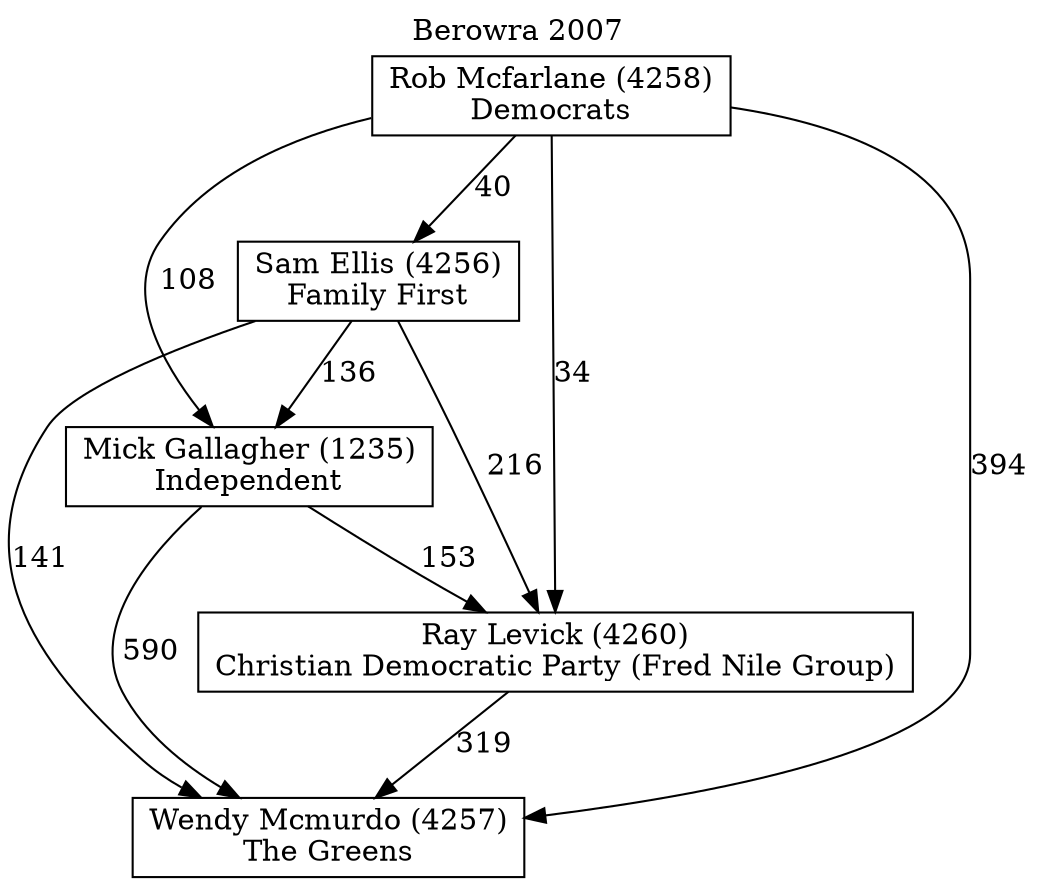 // House preference flow
digraph "Wendy Mcmurdo (4257)_Berowra_2007" {
	graph [label="Berowra 2007" labelloc=t mclimit=10]
	node [shape=box]
	"Wendy Mcmurdo (4257)" [label="Wendy Mcmurdo (4257)
The Greens"]
	"Ray Levick (4260)" [label="Ray Levick (4260)
Christian Democratic Party (Fred Nile Group)"]
	"Mick Gallagher (1235)" [label="Mick Gallagher (1235)
Independent"]
	"Sam Ellis (4256)" [label="Sam Ellis (4256)
Family First"]
	"Rob Mcfarlane (4258)" [label="Rob Mcfarlane (4258)
Democrats"]
	"Wendy Mcmurdo (4257)" [label="Wendy Mcmurdo (4257)
The Greens"]
	"Mick Gallagher (1235)" [label="Mick Gallagher (1235)
Independent"]
	"Sam Ellis (4256)" [label="Sam Ellis (4256)
Family First"]
	"Rob Mcfarlane (4258)" [label="Rob Mcfarlane (4258)
Democrats"]
	"Wendy Mcmurdo (4257)" [label="Wendy Mcmurdo (4257)
The Greens"]
	"Sam Ellis (4256)" [label="Sam Ellis (4256)
Family First"]
	"Rob Mcfarlane (4258)" [label="Rob Mcfarlane (4258)
Democrats"]
	"Wendy Mcmurdo (4257)" [label="Wendy Mcmurdo (4257)
The Greens"]
	"Rob Mcfarlane (4258)" [label="Rob Mcfarlane (4258)
Democrats"]
	"Rob Mcfarlane (4258)" [label="Rob Mcfarlane (4258)
Democrats"]
	"Sam Ellis (4256)" [label="Sam Ellis (4256)
Family First"]
	"Rob Mcfarlane (4258)" [label="Rob Mcfarlane (4258)
Democrats"]
	"Rob Mcfarlane (4258)" [label="Rob Mcfarlane (4258)
Democrats"]
	"Mick Gallagher (1235)" [label="Mick Gallagher (1235)
Independent"]
	"Sam Ellis (4256)" [label="Sam Ellis (4256)
Family First"]
	"Rob Mcfarlane (4258)" [label="Rob Mcfarlane (4258)
Democrats"]
	"Mick Gallagher (1235)" [label="Mick Gallagher (1235)
Independent"]
	"Rob Mcfarlane (4258)" [label="Rob Mcfarlane (4258)
Democrats"]
	"Rob Mcfarlane (4258)" [label="Rob Mcfarlane (4258)
Democrats"]
	"Sam Ellis (4256)" [label="Sam Ellis (4256)
Family First"]
	"Rob Mcfarlane (4258)" [label="Rob Mcfarlane (4258)
Democrats"]
	"Rob Mcfarlane (4258)" [label="Rob Mcfarlane (4258)
Democrats"]
	"Ray Levick (4260)" [label="Ray Levick (4260)
Christian Democratic Party (Fred Nile Group)"]
	"Mick Gallagher (1235)" [label="Mick Gallagher (1235)
Independent"]
	"Sam Ellis (4256)" [label="Sam Ellis (4256)
Family First"]
	"Rob Mcfarlane (4258)" [label="Rob Mcfarlane (4258)
Democrats"]
	"Ray Levick (4260)" [label="Ray Levick (4260)
Christian Democratic Party (Fred Nile Group)"]
	"Sam Ellis (4256)" [label="Sam Ellis (4256)
Family First"]
	"Rob Mcfarlane (4258)" [label="Rob Mcfarlane (4258)
Democrats"]
	"Ray Levick (4260)" [label="Ray Levick (4260)
Christian Democratic Party (Fred Nile Group)"]
	"Rob Mcfarlane (4258)" [label="Rob Mcfarlane (4258)
Democrats"]
	"Rob Mcfarlane (4258)" [label="Rob Mcfarlane (4258)
Democrats"]
	"Sam Ellis (4256)" [label="Sam Ellis (4256)
Family First"]
	"Rob Mcfarlane (4258)" [label="Rob Mcfarlane (4258)
Democrats"]
	"Rob Mcfarlane (4258)" [label="Rob Mcfarlane (4258)
Democrats"]
	"Mick Gallagher (1235)" [label="Mick Gallagher (1235)
Independent"]
	"Sam Ellis (4256)" [label="Sam Ellis (4256)
Family First"]
	"Rob Mcfarlane (4258)" [label="Rob Mcfarlane (4258)
Democrats"]
	"Mick Gallagher (1235)" [label="Mick Gallagher (1235)
Independent"]
	"Rob Mcfarlane (4258)" [label="Rob Mcfarlane (4258)
Democrats"]
	"Rob Mcfarlane (4258)" [label="Rob Mcfarlane (4258)
Democrats"]
	"Sam Ellis (4256)" [label="Sam Ellis (4256)
Family First"]
	"Rob Mcfarlane (4258)" [label="Rob Mcfarlane (4258)
Democrats"]
	"Rob Mcfarlane (4258)" [label="Rob Mcfarlane (4258)
Democrats"]
	"Ray Levick (4260)" -> "Wendy Mcmurdo (4257)" [label=319]
	"Mick Gallagher (1235)" -> "Ray Levick (4260)" [label=153]
	"Sam Ellis (4256)" -> "Mick Gallagher (1235)" [label=136]
	"Rob Mcfarlane (4258)" -> "Sam Ellis (4256)" [label=40]
	"Mick Gallagher (1235)" -> "Wendy Mcmurdo (4257)" [label=590]
	"Sam Ellis (4256)" -> "Wendy Mcmurdo (4257)" [label=141]
	"Rob Mcfarlane (4258)" -> "Wendy Mcmurdo (4257)" [label=394]
	"Rob Mcfarlane (4258)" -> "Mick Gallagher (1235)" [label=108]
	"Sam Ellis (4256)" -> "Ray Levick (4260)" [label=216]
	"Rob Mcfarlane (4258)" -> "Ray Levick (4260)" [label=34]
}
